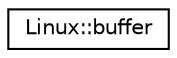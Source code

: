 digraph "Graphical Class Hierarchy"
{
 // INTERACTIVE_SVG=YES
  edge [fontname="Helvetica",fontsize="10",labelfontname="Helvetica",labelfontsize="10"];
  node [fontname="Helvetica",fontsize="10",shape=record];
  rankdir="LR";
  Node1 [label="Linux::buffer",height=0.2,width=0.4,color="black", fillcolor="white", style="filled",URL="$structLinux_1_1buffer.html"];
}
